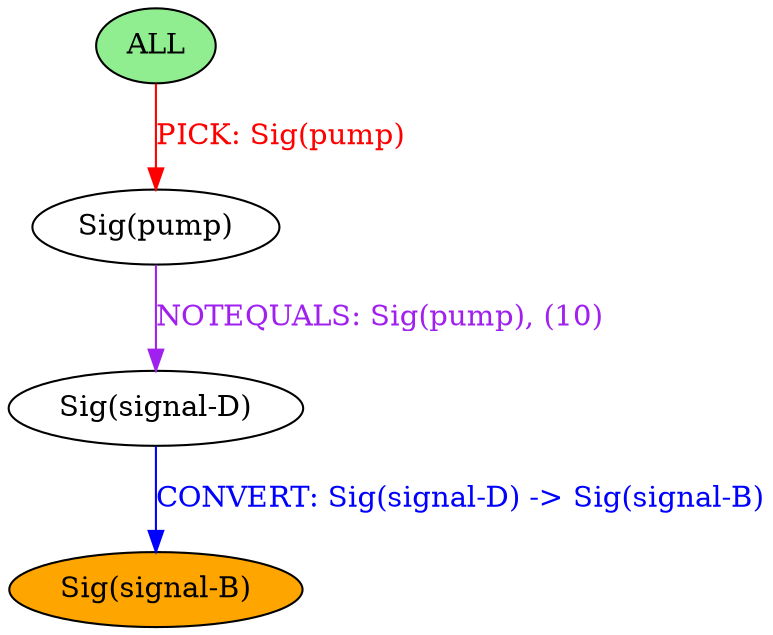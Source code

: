 strict digraph {
	nodesep=1
	7	[style=filled fillcolor=orange label="Sig(signal-B)"]
	6	[style=filled fillcolor=white label="Sig(signal-D)"]
	0	[style=filled fillcolor=lightgreen label="ALL"]
	3	[style=filled fillcolor=white label="Sig(pump)"]
	6 -> 7	[label="CONVERT: Sig(signal-D) -> Sig(signal-B)" color=blue fontcolor=blue]
	0 -> 3	[label="PICK: Sig(pump)" color=red fontcolor=red]
	3 -> 6	[label="NOTEQUALS: Sig(pump), (10)" color=purple fontcolor=purple]
}

